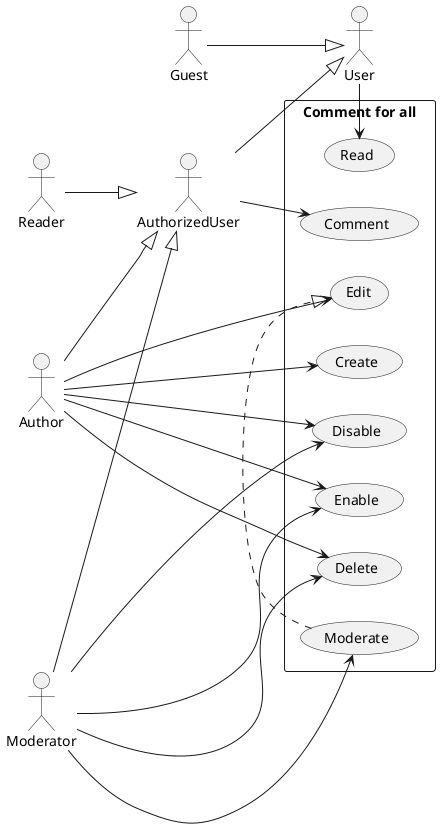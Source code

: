 @startuml

top to bottom direction

Guest --|> User
AuthorizedUser --|> User
Author --|> AuthorizedUser
Moderator --|> AuthorizedUser
Reader --|> AuthorizedUser


rectangle "Comment for all" {
    left to right direction
    User -> (Read)
    AuthorizedUser --> (Comment)

    Author --> (Create)

    Author --> (Disable)
    Author --> (Enable)
    Author --> (Delete)
    Author --> (Edit)
    (Moderate) .|> (Edit)
    Moderator --> (Moderate)

    Moderator --> (Disable)
    Moderator --> (Enable)
    Moderator --> (Delete)


}

'User --> (Use the application) : A small label

':Main Admin: ---> (Use the application) : This is\nyet another\nlabel

@enduml

